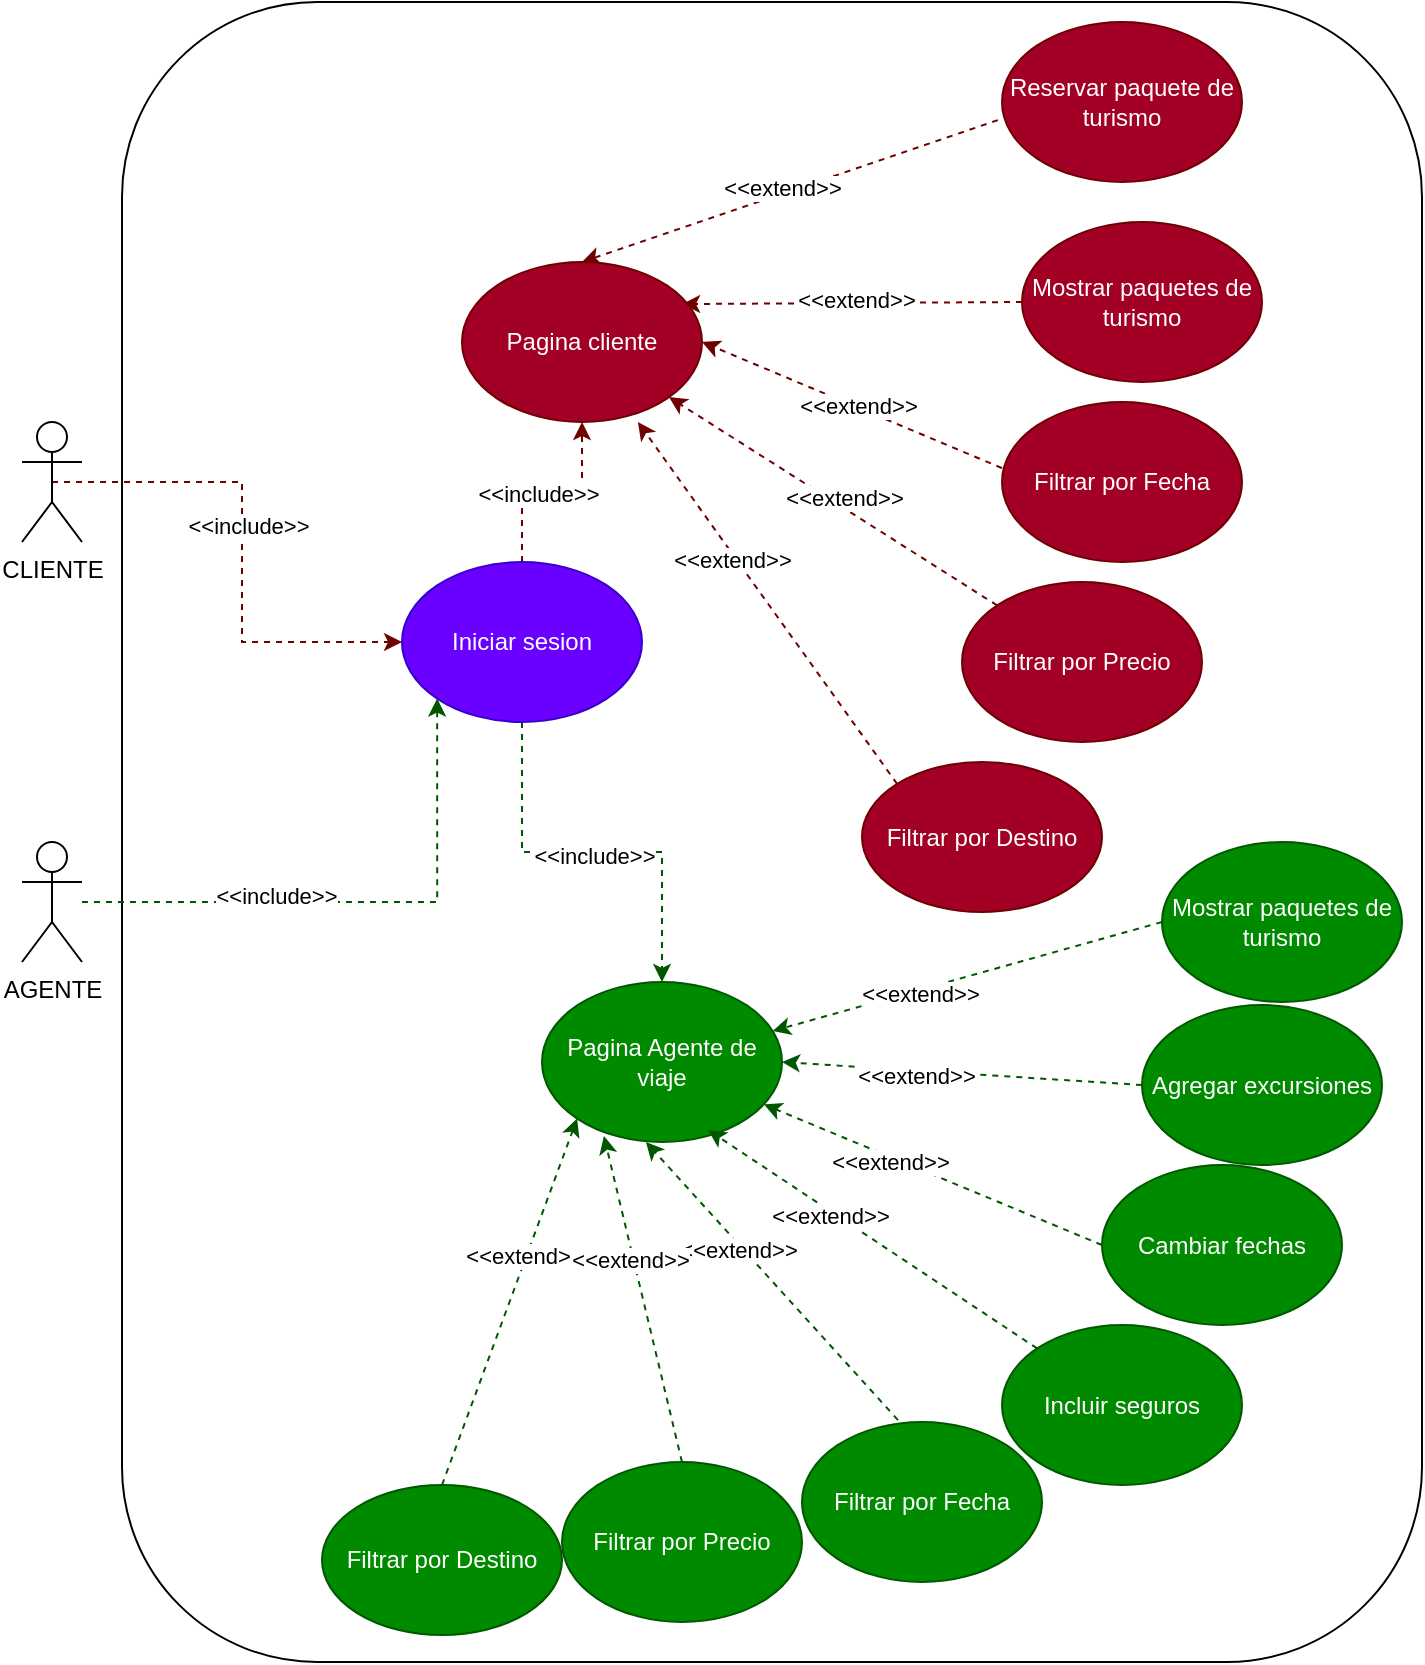 <mxfile version="26.2.2">
  <diagram id="C5RBs43oDa-KdzZeNtuy" name="Page-1">
    <mxGraphModel dx="1428" dy="2010" grid="1" gridSize="10" guides="1" tooltips="1" connect="1" arrows="1" fold="1" page="1" pageScale="1" pageWidth="827" pageHeight="1169" math="0" shadow="0">
      <root>
        <mxCell id="WIyWlLk6GJQsqaUBKTNV-0" />
        <mxCell id="WIyWlLk6GJQsqaUBKTNV-1" parent="WIyWlLk6GJQsqaUBKTNV-0" />
        <mxCell id="GoG0LLquyc4yy0I-EByr-63" value="" style="rounded=1;whiteSpace=wrap;html=1;movable=0;resizable=0;rotatable=0;deletable=0;editable=0;locked=1;connectable=0;" parent="WIyWlLk6GJQsqaUBKTNV-1" vertex="1">
          <mxGeometry x="100" y="-20" width="650" height="830" as="geometry" />
        </mxCell>
        <mxCell id="GoG0LLquyc4yy0I-EByr-30" style="edgeStyle=orthogonalEdgeStyle;rounded=0;orthogonalLoop=1;jettySize=auto;html=1;dashed=1;fillColor=#a20025;strokeColor=#6F0000;movable=0;resizable=0;rotatable=0;deletable=0;editable=0;locked=1;connectable=0;" parent="WIyWlLk6GJQsqaUBKTNV-1" source="GoG0LLquyc4yy0I-EByr-3" target="GoG0LLquyc4yy0I-EByr-28" edge="1">
          <mxGeometry relative="1" as="geometry" />
        </mxCell>
        <mxCell id="GoG0LLquyc4yy0I-EByr-31" value="&amp;lt;&amp;lt;include&amp;gt;&amp;gt;" style="edgeLabel;html=1;align=center;verticalAlign=middle;resizable=0;points=[];movable=0;rotatable=0;deletable=0;editable=0;locked=1;connectable=0;" parent="GoG0LLquyc4yy0I-EByr-30" vertex="1" connectable="0">
          <mxGeometry x="-0.14" y="-1" relative="1" as="geometry">
            <mxPoint as="offset" />
          </mxGeometry>
        </mxCell>
        <mxCell id="GoG0LLquyc4yy0I-EByr-61" style="edgeStyle=orthogonalEdgeStyle;rounded=0;orthogonalLoop=1;jettySize=auto;html=1;entryX=0.5;entryY=0;entryDx=0;entryDy=0;dashed=1;fillColor=#008a00;strokeColor=#005700;movable=0;resizable=0;rotatable=0;deletable=0;editable=0;locked=1;connectable=0;" parent="WIyWlLk6GJQsqaUBKTNV-1" source="GoG0LLquyc4yy0I-EByr-3" target="GoG0LLquyc4yy0I-EByr-29" edge="1">
          <mxGeometry relative="1" as="geometry" />
        </mxCell>
        <mxCell id="GoG0LLquyc4yy0I-EByr-62" value="&amp;lt;&amp;lt;include&amp;gt;&amp;gt;" style="edgeLabel;html=1;align=center;verticalAlign=middle;resizable=0;points=[];movable=0;rotatable=0;deletable=0;editable=0;locked=1;connectable=0;" parent="GoG0LLquyc4yy0I-EByr-61" vertex="1" connectable="0">
          <mxGeometry x="0.01" y="-2" relative="1" as="geometry">
            <mxPoint as="offset" />
          </mxGeometry>
        </mxCell>
        <mxCell id="GoG0LLquyc4yy0I-EByr-3" value="Iniciar sesion" style="ellipse;whiteSpace=wrap;html=1;fillColor=#6a00ff;fontColor=#ffffff;strokeColor=#3700CC;movable=0;resizable=0;rotatable=0;deletable=0;editable=0;locked=1;connectable=0;" parent="WIyWlLk6GJQsqaUBKTNV-1" vertex="1">
          <mxGeometry x="240" y="260" width="120" height="80" as="geometry" />
        </mxCell>
        <mxCell id="GoG0LLquyc4yy0I-EByr-4" value="Reservar paquete de turismo" style="ellipse;whiteSpace=wrap;html=1;fillColor=#a20025;fontColor=#ffffff;strokeColor=#6F0000;movable=0;resizable=0;rotatable=0;deletable=0;editable=0;locked=1;connectable=0;" parent="WIyWlLk6GJQsqaUBKTNV-1" vertex="1">
          <mxGeometry x="540" y="-10" width="120" height="80" as="geometry" />
        </mxCell>
        <mxCell id="GoG0LLquyc4yy0I-EByr-15" style="edgeStyle=orthogonalEdgeStyle;rounded=0;orthogonalLoop=1;jettySize=auto;html=1;exitX=0.5;exitY=0.5;exitDx=0;exitDy=0;exitPerimeter=0;dashed=1;strokeColor=#6F0000;align=center;verticalAlign=middle;fontFamily=Helvetica;fontSize=11;fontColor=default;labelBackgroundColor=default;endArrow=classic;fillColor=#a20025;entryX=0;entryY=0.5;entryDx=0;entryDy=0;movable=0;resizable=0;rotatable=0;deletable=0;editable=0;locked=1;connectable=0;" parent="WIyWlLk6GJQsqaUBKTNV-1" source="GoG0LLquyc4yy0I-EByr-6" target="GoG0LLquyc4yy0I-EByr-3" edge="1">
          <mxGeometry relative="1" as="geometry" />
        </mxCell>
        <mxCell id="GoG0LLquyc4yy0I-EByr-22" value="&amp;lt;&amp;lt;include&amp;gt;&amp;gt;" style="edgeLabel;html=1;align=center;verticalAlign=middle;resizable=0;points=[];rounded=0;dashed=1;strokeColor=default;fontFamily=Helvetica;fontSize=11;fontColor=default;labelBackgroundColor=default;movable=0;rotatable=0;deletable=0;editable=0;locked=1;connectable=0;" parent="GoG0LLquyc4yy0I-EByr-15" vertex="1" connectable="0">
          <mxGeometry x="-0.086" y="3" relative="1" as="geometry">
            <mxPoint as="offset" />
          </mxGeometry>
        </mxCell>
        <mxCell id="GoG0LLquyc4yy0I-EByr-6" value="CLIENTE" style="shape=umlActor;verticalLabelPosition=bottom;verticalAlign=top;html=1;outlineConnect=0;movable=0;resizable=0;rotatable=0;deletable=0;editable=0;locked=1;connectable=0;" parent="WIyWlLk6GJQsqaUBKTNV-1" vertex="1">
          <mxGeometry x="50" y="190" width="30" height="60" as="geometry" />
        </mxCell>
        <mxCell id="GoG0LLquyc4yy0I-EByr-9" value="Mostrar paquetes de turismo" style="ellipse;whiteSpace=wrap;html=1;fillColor=#a20025;fontColor=#ffffff;strokeColor=#6F0000;movable=0;resizable=0;rotatable=0;deletable=0;editable=0;locked=1;connectable=0;" parent="WIyWlLk6GJQsqaUBKTNV-1" vertex="1">
          <mxGeometry x="550" y="90" width="120" height="80" as="geometry" />
        </mxCell>
        <mxCell id="GoG0LLquyc4yy0I-EByr-11" value="Filtrar por Fecha" style="ellipse;whiteSpace=wrap;html=1;fillColor=#a20025;fontColor=#ffffff;strokeColor=#6F0000;movable=0;resizable=0;rotatable=0;deletable=0;editable=0;locked=1;connectable=0;" parent="WIyWlLk6GJQsqaUBKTNV-1" vertex="1">
          <mxGeometry x="540" y="180" width="120" height="80" as="geometry" />
        </mxCell>
        <mxCell id="GoG0LLquyc4yy0I-EByr-12" value="Filtrar por Precio" style="ellipse;whiteSpace=wrap;html=1;fillColor=#a20025;fontColor=#ffffff;strokeColor=#6F0000;movable=0;resizable=0;rotatable=0;deletable=0;editable=0;locked=1;connectable=0;" parent="WIyWlLk6GJQsqaUBKTNV-1" vertex="1">
          <mxGeometry x="520" y="270" width="120" height="80" as="geometry" />
        </mxCell>
        <mxCell id="GoG0LLquyc4yy0I-EByr-13" value="Filtrar por Destino" style="ellipse;whiteSpace=wrap;html=1;fillColor=#a20025;fontColor=#ffffff;strokeColor=#6F0000;movable=0;resizable=0;rotatable=0;deletable=0;editable=0;locked=1;connectable=0;" parent="WIyWlLk6GJQsqaUBKTNV-1" vertex="1">
          <mxGeometry x="470" y="360" width="120" height="75" as="geometry" />
        </mxCell>
        <mxCell id="GoG0LLquyc4yy0I-EByr-17" value="" style="endArrow=classic;html=1;rounded=0;exitX=-0.017;exitY=0.613;exitDx=0;exitDy=0;exitPerimeter=0;entryX=0.5;entryY=0;entryDx=0;entryDy=0;dashed=1;strokeColor=#6F0000;align=center;verticalAlign=middle;fontFamily=Helvetica;fontSize=11;fontColor=default;labelBackgroundColor=default;fillColor=#a20025;movable=0;resizable=0;rotatable=0;deletable=0;editable=0;locked=1;connectable=0;" parent="WIyWlLk6GJQsqaUBKTNV-1" source="GoG0LLquyc4yy0I-EByr-4" target="GoG0LLquyc4yy0I-EByr-28" edge="1">
          <mxGeometry width="50" height="50" relative="1" as="geometry">
            <mxPoint x="390" y="360" as="sourcePoint" />
            <mxPoint x="440" y="310" as="targetPoint" />
          </mxGeometry>
        </mxCell>
        <mxCell id="GoG0LLquyc4yy0I-EByr-23" value="&amp;lt;&amp;lt;extend&amp;gt;&amp;gt;" style="edgeLabel;html=1;align=center;verticalAlign=middle;resizable=0;points=[];rounded=0;dashed=1;strokeColor=default;fontFamily=Helvetica;fontSize=11;fontColor=default;labelBackgroundColor=default;movable=0;rotatable=0;deletable=0;editable=0;locked=1;connectable=0;" parent="GoG0LLquyc4yy0I-EByr-17" vertex="1" connectable="0">
          <mxGeometry x="0.029" y="-3" relative="1" as="geometry">
            <mxPoint as="offset" />
          </mxGeometry>
        </mxCell>
        <mxCell id="GoG0LLquyc4yy0I-EByr-18" value="" style="endArrow=classic;html=1;rounded=0;entryX=0.917;entryY=0.263;entryDx=0;entryDy=0;exitX=0;exitY=0.5;exitDx=0;exitDy=0;entryPerimeter=0;dashed=1;strokeColor=#6F0000;align=center;verticalAlign=middle;fontFamily=Helvetica;fontSize=11;fontColor=default;labelBackgroundColor=default;fillColor=#a20025;movable=0;resizable=0;rotatable=0;deletable=0;editable=0;locked=1;connectable=0;" parent="WIyWlLk6GJQsqaUBKTNV-1" source="GoG0LLquyc4yy0I-EByr-9" target="GoG0LLquyc4yy0I-EByr-28" edge="1">
          <mxGeometry width="50" height="50" relative="1" as="geometry">
            <mxPoint x="390" y="360" as="sourcePoint" />
            <mxPoint x="440" y="310" as="targetPoint" />
          </mxGeometry>
        </mxCell>
        <mxCell id="GoG0LLquyc4yy0I-EByr-24" value="&amp;lt;&amp;lt;extend&amp;gt;&amp;gt;" style="edgeLabel;html=1;align=center;verticalAlign=middle;resizable=0;points=[];rounded=0;dashed=1;strokeColor=default;fontFamily=Helvetica;fontSize=11;fontColor=default;labelBackgroundColor=default;movable=0;rotatable=0;deletable=0;editable=0;locked=1;connectable=0;" parent="GoG0LLquyc4yy0I-EByr-18" vertex="1" connectable="0">
          <mxGeometry x="-0.015" y="-2" relative="1" as="geometry">
            <mxPoint as="offset" />
          </mxGeometry>
        </mxCell>
        <mxCell id="GoG0LLquyc4yy0I-EByr-19" value="" style="endArrow=classic;html=1;rounded=0;entryX=1;entryY=0.5;entryDx=0;entryDy=0;exitX=0;exitY=0.413;exitDx=0;exitDy=0;exitPerimeter=0;dashed=1;strokeColor=#6F0000;align=center;verticalAlign=middle;fontFamily=Helvetica;fontSize=11;fontColor=default;labelBackgroundColor=default;fillColor=#a20025;movable=0;resizable=0;rotatable=0;deletable=0;editable=0;locked=1;connectable=0;" parent="WIyWlLk6GJQsqaUBKTNV-1" source="GoG0LLquyc4yy0I-EByr-11" target="GoG0LLquyc4yy0I-EByr-28" edge="1">
          <mxGeometry width="50" height="50" relative="1" as="geometry">
            <mxPoint x="520" y="240" as="sourcePoint" />
            <mxPoint x="382" y="262" as="targetPoint" />
          </mxGeometry>
        </mxCell>
        <mxCell id="GoG0LLquyc4yy0I-EByr-25" value="&amp;lt;&amp;lt;extend&amp;gt;&amp;gt;" style="edgeLabel;html=1;align=center;verticalAlign=middle;resizable=0;points=[];rounded=0;dashed=1;strokeColor=default;fontFamily=Helvetica;fontSize=11;fontColor=default;labelBackgroundColor=default;movable=0;rotatable=0;deletable=0;editable=0;locked=1;connectable=0;" parent="GoG0LLquyc4yy0I-EByr-19" vertex="1" connectable="0">
          <mxGeometry x="-0.031" y="-1" relative="1" as="geometry">
            <mxPoint as="offset" />
          </mxGeometry>
        </mxCell>
        <mxCell id="GoG0LLquyc4yy0I-EByr-20" value="" style="endArrow=classic;html=1;rounded=0;exitX=0;exitY=0;exitDx=0;exitDy=0;dashed=1;strokeColor=#6F0000;align=center;verticalAlign=middle;fontFamily=Helvetica;fontSize=11;fontColor=default;labelBackgroundColor=default;fillColor=#a20025;movable=0;resizable=0;rotatable=0;deletable=0;editable=0;locked=1;connectable=0;" parent="WIyWlLk6GJQsqaUBKTNV-1" source="GoG0LLquyc4yy0I-EByr-12" target="GoG0LLquyc4yy0I-EByr-28" edge="1">
          <mxGeometry width="50" height="50" relative="1" as="geometry">
            <mxPoint x="530" y="250" as="sourcePoint" />
            <mxPoint x="392" y="272" as="targetPoint" />
          </mxGeometry>
        </mxCell>
        <mxCell id="GoG0LLquyc4yy0I-EByr-26" value="&amp;lt;&amp;lt;extend&amp;gt;&amp;gt;" style="edgeLabel;html=1;align=center;verticalAlign=middle;resizable=0;points=[];rounded=0;dashed=1;strokeColor=default;fontFamily=Helvetica;fontSize=11;fontColor=default;labelBackgroundColor=default;movable=0;rotatable=0;deletable=0;editable=0;locked=1;connectable=0;" parent="GoG0LLquyc4yy0I-EByr-20" vertex="1" connectable="0">
          <mxGeometry x="-0.026" y="-5" relative="1" as="geometry">
            <mxPoint y="1" as="offset" />
          </mxGeometry>
        </mxCell>
        <mxCell id="GoG0LLquyc4yy0I-EByr-21" value="" style="endArrow=classic;html=1;rounded=0;entryX=0.733;entryY=1;entryDx=0;entryDy=0;exitX=0;exitY=0;exitDx=0;exitDy=0;entryPerimeter=0;dashed=1;strokeColor=#6F0000;align=center;verticalAlign=middle;fontFamily=Helvetica;fontSize=11;fontColor=default;labelBackgroundColor=default;fillColor=#a20025;movable=0;resizable=0;rotatable=0;deletable=0;editable=0;locked=1;connectable=0;" parent="WIyWlLk6GJQsqaUBKTNV-1" source="GoG0LLquyc4yy0I-EByr-13" target="GoG0LLquyc4yy0I-EByr-28" edge="1">
          <mxGeometry width="50" height="50" relative="1" as="geometry">
            <mxPoint x="540" y="260" as="sourcePoint" />
            <mxPoint x="402" y="282" as="targetPoint" />
          </mxGeometry>
        </mxCell>
        <mxCell id="GoG0LLquyc4yy0I-EByr-27" value="&amp;lt;&amp;lt;extend&amp;gt;&amp;gt;" style="edgeLabel;html=1;align=center;verticalAlign=middle;resizable=0;points=[];rounded=0;dashed=1;strokeColor=default;fontFamily=Helvetica;fontSize=11;fontColor=default;labelBackgroundColor=default;movable=0;rotatable=0;deletable=0;editable=0;locked=1;connectable=0;" parent="GoG0LLquyc4yy0I-EByr-21" vertex="1" connectable="0">
          <mxGeometry x="0.251" y="2" relative="1" as="geometry">
            <mxPoint as="offset" />
          </mxGeometry>
        </mxCell>
        <mxCell id="GoG0LLquyc4yy0I-EByr-28" value="Pagina cliente" style="ellipse;whiteSpace=wrap;html=1;fillColor=#a20025;fontColor=#ffffff;strokeColor=#6F0000;movable=0;resizable=0;rotatable=0;deletable=0;editable=0;locked=1;connectable=0;" parent="WIyWlLk6GJQsqaUBKTNV-1" vertex="1">
          <mxGeometry x="270" y="110" width="120" height="80" as="geometry" />
        </mxCell>
        <mxCell id="GoG0LLquyc4yy0I-EByr-29" value="Pagina Agente de viaje" style="ellipse;whiteSpace=wrap;html=1;fillColor=#008a00;fontColor=#ffffff;strokeColor=#005700;movable=0;resizable=0;rotatable=0;deletable=0;editable=0;locked=1;connectable=0;" parent="WIyWlLk6GJQsqaUBKTNV-1" vertex="1">
          <mxGeometry x="310" y="470" width="120" height="80" as="geometry" />
        </mxCell>
        <mxCell id="GoG0LLquyc4yy0I-EByr-35" style="edgeStyle=orthogonalEdgeStyle;rounded=0;orthogonalLoop=1;jettySize=auto;html=1;entryX=0;entryY=1;entryDx=0;entryDy=0;dashed=1;strokeColor=#005700;align=center;verticalAlign=middle;fontFamily=Helvetica;fontSize=11;fontColor=default;labelBackgroundColor=default;endArrow=classic;fillColor=#008a00;movable=0;resizable=0;rotatable=0;deletable=0;editable=0;locked=1;connectable=0;" parent="WIyWlLk6GJQsqaUBKTNV-1" source="GoG0LLquyc4yy0I-EByr-33" target="GoG0LLquyc4yy0I-EByr-3" edge="1">
          <mxGeometry relative="1" as="geometry" />
        </mxCell>
        <mxCell id="GoG0LLquyc4yy0I-EByr-36" value="&amp;lt;&amp;lt;include&amp;gt;&amp;gt;" style="edgeLabel;html=1;align=center;verticalAlign=middle;resizable=0;points=[];rounded=0;dashed=1;strokeColor=default;fontFamily=Helvetica;fontSize=11;fontColor=default;labelBackgroundColor=default;movable=0;rotatable=0;deletable=0;editable=0;locked=1;connectable=0;" parent="GoG0LLquyc4yy0I-EByr-35" vertex="1" connectable="0">
          <mxGeometry x="-0.305" y="3" relative="1" as="geometry">
            <mxPoint as="offset" />
          </mxGeometry>
        </mxCell>
        <mxCell id="GoG0LLquyc4yy0I-EByr-33" value="AGENTE" style="shape=umlActor;verticalLabelPosition=bottom;verticalAlign=top;html=1;outlineConnect=0;movable=0;resizable=0;rotatable=0;deletable=0;editable=0;locked=1;connectable=0;" parent="WIyWlLk6GJQsqaUBKTNV-1" vertex="1">
          <mxGeometry x="50" y="400" width="30" height="60" as="geometry" />
        </mxCell>
        <mxCell id="GoG0LLquyc4yy0I-EByr-39" value="Agregar excursiones" style="ellipse;whiteSpace=wrap;html=1;fillColor=#008a00;fontColor=#ffffff;strokeColor=#005700;movable=0;resizable=0;rotatable=0;deletable=0;editable=0;locked=1;connectable=0;" parent="WIyWlLk6GJQsqaUBKTNV-1" vertex="1">
          <mxGeometry x="610" y="481.51" width="120" height="80" as="geometry" />
        </mxCell>
        <mxCell id="GoG0LLquyc4yy0I-EByr-40" value="Cambiar fechas" style="ellipse;whiteSpace=wrap;html=1;fillColor=#008a00;fontColor=#ffffff;strokeColor=#005700;movable=0;resizable=0;rotatable=0;deletable=0;editable=0;locked=1;connectable=0;" parent="WIyWlLk6GJQsqaUBKTNV-1" vertex="1">
          <mxGeometry x="590" y="561.51" width="120" height="80" as="geometry" />
        </mxCell>
        <mxCell id="GoG0LLquyc4yy0I-EByr-41" value="Incluir seguros" style="ellipse;whiteSpace=wrap;html=1;fillColor=#008a00;fontColor=#ffffff;strokeColor=#005700;movable=0;resizable=0;rotatable=0;deletable=0;editable=0;locked=1;connectable=0;" parent="WIyWlLk6GJQsqaUBKTNV-1" vertex="1">
          <mxGeometry x="540" y="641.51" width="120" height="80" as="geometry" />
        </mxCell>
        <mxCell id="GoG0LLquyc4yy0I-EByr-42" value="Mostrar paquetes de turismo" style="ellipse;whiteSpace=wrap;html=1;fillColor=#008a00;fontColor=#ffffff;strokeColor=#005700;movable=0;resizable=0;rotatable=0;deletable=0;editable=0;locked=1;connectable=0;" parent="WIyWlLk6GJQsqaUBKTNV-1" vertex="1">
          <mxGeometry x="620" y="400" width="120" height="80" as="geometry" />
        </mxCell>
        <mxCell id="GoG0LLquyc4yy0I-EByr-43" value="Filtrar por Fecha" style="ellipse;whiteSpace=wrap;html=1;fillColor=#008a00;fontColor=#ffffff;strokeColor=#005700;movable=0;resizable=0;rotatable=0;deletable=0;editable=0;locked=1;connectable=0;" parent="WIyWlLk6GJQsqaUBKTNV-1" vertex="1">
          <mxGeometry x="440" y="690" width="120" height="80" as="geometry" />
        </mxCell>
        <mxCell id="GoG0LLquyc4yy0I-EByr-44" value="Filtrar por Precio" style="ellipse;whiteSpace=wrap;html=1;fillColor=#008a00;fontColor=#ffffff;strokeColor=#005700;movable=0;resizable=0;rotatable=0;deletable=0;editable=0;locked=1;connectable=0;" parent="WIyWlLk6GJQsqaUBKTNV-1" vertex="1">
          <mxGeometry x="320" y="710" width="120" height="80" as="geometry" />
        </mxCell>
        <mxCell id="GoG0LLquyc4yy0I-EByr-45" value="Filtrar por Destino" style="ellipse;whiteSpace=wrap;html=1;fillColor=#008a00;fontColor=#ffffff;strokeColor=#005700;movable=0;resizable=0;rotatable=0;deletable=0;editable=0;locked=1;connectable=0;" parent="WIyWlLk6GJQsqaUBKTNV-1" vertex="1">
          <mxGeometry x="200" y="721.51" width="120" height="75" as="geometry" />
        </mxCell>
        <mxCell id="GoG0LLquyc4yy0I-EByr-47" value="" style="endArrow=classic;html=1;rounded=0;exitX=0;exitY=0.5;exitDx=0;exitDy=0;dashed=1;strokeColor=#005700;align=center;verticalAlign=middle;fontFamily=Helvetica;fontSize=11;fontColor=default;labelBackgroundColor=default;fillColor=#008a00;movable=0;resizable=0;rotatable=0;deletable=0;editable=0;locked=1;connectable=0;" parent="WIyWlLk6GJQsqaUBKTNV-1" source="GoG0LLquyc4yy0I-EByr-42" target="GoG0LLquyc4yy0I-EByr-29" edge="1">
          <mxGeometry width="50" height="50" relative="1" as="geometry">
            <mxPoint x="497" y="381" as="sourcePoint" />
            <mxPoint x="368" y="200" as="targetPoint" />
          </mxGeometry>
        </mxCell>
        <mxCell id="GoG0LLquyc4yy0I-EByr-48" value="&amp;lt;&amp;lt;extend&amp;gt;&amp;gt;" style="edgeLabel;html=1;align=center;verticalAlign=middle;resizable=0;points=[];rounded=0;dashed=1;strokeColor=default;fontFamily=Helvetica;fontSize=11;fontColor=default;labelBackgroundColor=default;movable=0;rotatable=0;deletable=0;editable=0;locked=1;connectable=0;" parent="GoG0LLquyc4yy0I-EByr-47" vertex="1" connectable="0">
          <mxGeometry x="0.251" y="2" relative="1" as="geometry">
            <mxPoint as="offset" />
          </mxGeometry>
        </mxCell>
        <mxCell id="GoG0LLquyc4yy0I-EByr-49" value="" style="endArrow=classic;html=1;rounded=0;entryX=1;entryY=0.5;entryDx=0;entryDy=0;exitX=0;exitY=0.5;exitDx=0;exitDy=0;dashed=1;strokeColor=#005700;align=center;verticalAlign=middle;fontFamily=Helvetica;fontSize=11;fontColor=default;labelBackgroundColor=default;fillColor=#008a00;movable=0;resizable=0;rotatable=0;deletable=0;editable=0;locked=1;connectable=0;" parent="WIyWlLk6GJQsqaUBKTNV-1" source="GoG0LLquyc4yy0I-EByr-39" target="GoG0LLquyc4yy0I-EByr-29" edge="1">
          <mxGeometry width="50" height="50" relative="1" as="geometry">
            <mxPoint x="507" y="391" as="sourcePoint" />
            <mxPoint x="378" y="210" as="targetPoint" />
          </mxGeometry>
        </mxCell>
        <mxCell id="GoG0LLquyc4yy0I-EByr-50" value="&amp;lt;&amp;lt;extend&amp;gt;&amp;gt;" style="edgeLabel;html=1;align=center;verticalAlign=middle;resizable=0;points=[];rounded=0;dashed=1;strokeColor=default;fontFamily=Helvetica;fontSize=11;fontColor=default;labelBackgroundColor=default;movable=0;rotatable=0;deletable=0;editable=0;locked=1;connectable=0;" parent="GoG0LLquyc4yy0I-EByr-49" vertex="1" connectable="0">
          <mxGeometry x="0.251" y="2" relative="1" as="geometry">
            <mxPoint as="offset" />
          </mxGeometry>
        </mxCell>
        <mxCell id="GoG0LLquyc4yy0I-EByr-51" value="" style="endArrow=classic;html=1;rounded=0;entryX=0;entryY=1;entryDx=0;entryDy=0;exitX=0.5;exitY=0;exitDx=0;exitDy=0;dashed=1;strokeColor=#005700;align=center;verticalAlign=middle;fontFamily=Helvetica;fontSize=11;fontColor=default;labelBackgroundColor=default;fillColor=#008a00;movable=0;resizable=0;rotatable=0;deletable=0;editable=0;locked=1;connectable=0;" parent="WIyWlLk6GJQsqaUBKTNV-1" source="GoG0LLquyc4yy0I-EByr-45" target="GoG0LLquyc4yy0I-EByr-29" edge="1">
          <mxGeometry width="50" height="50" relative="1" as="geometry">
            <mxPoint x="620" y="532" as="sourcePoint" />
            <mxPoint x="440" y="520" as="targetPoint" />
          </mxGeometry>
        </mxCell>
        <mxCell id="GoG0LLquyc4yy0I-EByr-52" value="&amp;lt;&amp;lt;extend&amp;gt;&amp;gt;" style="edgeLabel;html=1;align=center;verticalAlign=middle;resizable=0;points=[];rounded=0;dashed=1;strokeColor=default;fontFamily=Helvetica;fontSize=11;fontColor=default;labelBackgroundColor=default;movable=0;rotatable=0;deletable=0;editable=0;locked=1;connectable=0;" parent="GoG0LLquyc4yy0I-EByr-51" vertex="1" connectable="0">
          <mxGeometry x="0.251" y="2" relative="1" as="geometry">
            <mxPoint as="offset" />
          </mxGeometry>
        </mxCell>
        <mxCell id="GoG0LLquyc4yy0I-EByr-53" value="" style="endArrow=classic;html=1;rounded=0;exitX=0;exitY=0.5;exitDx=0;exitDy=0;dashed=1;strokeColor=#005700;align=center;verticalAlign=middle;fontFamily=Helvetica;fontSize=11;fontColor=default;labelBackgroundColor=default;fillColor=#008a00;movable=0;resizable=0;rotatable=0;deletable=0;editable=0;locked=1;connectable=0;" parent="WIyWlLk6GJQsqaUBKTNV-1" source="GoG0LLquyc4yy0I-EByr-40" target="GoG0LLquyc4yy0I-EByr-29" edge="1">
          <mxGeometry width="50" height="50" relative="1" as="geometry">
            <mxPoint x="630" y="542" as="sourcePoint" />
            <mxPoint x="450" y="530" as="targetPoint" />
          </mxGeometry>
        </mxCell>
        <mxCell id="GoG0LLquyc4yy0I-EByr-54" value="&amp;lt;&amp;lt;extend&amp;gt;&amp;gt;" style="edgeLabel;html=1;align=center;verticalAlign=middle;resizable=0;points=[];rounded=0;dashed=1;strokeColor=default;fontFamily=Helvetica;fontSize=11;fontColor=default;labelBackgroundColor=default;movable=0;rotatable=0;deletable=0;editable=0;locked=1;connectable=0;" parent="GoG0LLquyc4yy0I-EByr-53" vertex="1" connectable="0">
          <mxGeometry x="0.251" y="2" relative="1" as="geometry">
            <mxPoint as="offset" />
          </mxGeometry>
        </mxCell>
        <mxCell id="GoG0LLquyc4yy0I-EByr-55" value="" style="endArrow=classic;html=1;rounded=0;entryX=0.692;entryY=0.925;entryDx=0;entryDy=0;exitX=0;exitY=0;exitDx=0;exitDy=0;dashed=1;strokeColor=#005700;align=center;verticalAlign=middle;fontFamily=Helvetica;fontSize=11;fontColor=default;labelBackgroundColor=default;fillColor=#008a00;entryPerimeter=0;movable=0;resizable=0;rotatable=0;deletable=0;editable=0;locked=1;connectable=0;" parent="WIyWlLk6GJQsqaUBKTNV-1" source="GoG0LLquyc4yy0I-EByr-41" target="GoG0LLquyc4yy0I-EByr-29" edge="1">
          <mxGeometry width="50" height="50" relative="1" as="geometry">
            <mxPoint x="640" y="552" as="sourcePoint" />
            <mxPoint x="460" y="540" as="targetPoint" />
          </mxGeometry>
        </mxCell>
        <mxCell id="GoG0LLquyc4yy0I-EByr-56" value="&amp;lt;&amp;lt;extend&amp;gt;&amp;gt;" style="edgeLabel;html=1;align=center;verticalAlign=middle;resizable=0;points=[];rounded=0;dashed=1;strokeColor=default;fontFamily=Helvetica;fontSize=11;fontColor=default;labelBackgroundColor=default;movable=0;rotatable=0;deletable=0;editable=0;locked=1;connectable=0;" parent="GoG0LLquyc4yy0I-EByr-55" vertex="1" connectable="0">
          <mxGeometry x="0.251" y="2" relative="1" as="geometry">
            <mxPoint as="offset" />
          </mxGeometry>
        </mxCell>
        <mxCell id="GoG0LLquyc4yy0I-EByr-57" value="" style="endArrow=classic;html=1;rounded=0;entryX=0.433;entryY=1;entryDx=0;entryDy=0;exitX=0.4;exitY=-0.012;exitDx=0;exitDy=0;dashed=1;strokeColor=#005700;align=center;verticalAlign=middle;fontFamily=Helvetica;fontSize=11;fontColor=default;labelBackgroundColor=default;fillColor=#008a00;entryPerimeter=0;exitPerimeter=0;movable=0;resizable=0;rotatable=0;deletable=0;editable=0;locked=1;connectable=0;" parent="WIyWlLk6GJQsqaUBKTNV-1" source="GoG0LLquyc4yy0I-EByr-43" target="GoG0LLquyc4yy0I-EByr-29" edge="1">
          <mxGeometry width="50" height="50" relative="1" as="geometry">
            <mxPoint x="650" y="562" as="sourcePoint" />
            <mxPoint x="470" y="550" as="targetPoint" />
          </mxGeometry>
        </mxCell>
        <mxCell id="GoG0LLquyc4yy0I-EByr-58" value="&amp;lt;&amp;lt;extend&amp;gt;&amp;gt;" style="edgeLabel;html=1;align=center;verticalAlign=middle;resizable=0;points=[];rounded=0;dashed=1;strokeColor=default;fontFamily=Helvetica;fontSize=11;fontColor=default;labelBackgroundColor=default;movable=0;rotatable=0;deletable=0;editable=0;locked=1;connectable=0;" parent="GoG0LLquyc4yy0I-EByr-57" vertex="1" connectable="0">
          <mxGeometry x="0.251" y="2" relative="1" as="geometry">
            <mxPoint as="offset" />
          </mxGeometry>
        </mxCell>
        <mxCell id="GoG0LLquyc4yy0I-EByr-59" value="" style="endArrow=classic;html=1;rounded=0;entryX=0.258;entryY=0.963;entryDx=0;entryDy=0;exitX=0.5;exitY=0;exitDx=0;exitDy=0;dashed=1;strokeColor=#005700;align=center;verticalAlign=middle;fontFamily=Helvetica;fontSize=11;fontColor=default;labelBackgroundColor=default;fillColor=#008a00;entryPerimeter=0;movable=0;resizable=0;rotatable=0;deletable=0;editable=0;locked=1;connectable=0;" parent="WIyWlLk6GJQsqaUBKTNV-1" source="GoG0LLquyc4yy0I-EByr-44" target="GoG0LLquyc4yy0I-EByr-29" edge="1">
          <mxGeometry width="50" height="50" relative="1" as="geometry">
            <mxPoint x="660" y="572" as="sourcePoint" />
            <mxPoint x="480" y="560" as="targetPoint" />
          </mxGeometry>
        </mxCell>
        <mxCell id="GoG0LLquyc4yy0I-EByr-60" value="&amp;lt;&amp;lt;extend&amp;gt;&amp;gt;" style="edgeLabel;html=1;align=center;verticalAlign=middle;resizable=0;points=[];rounded=0;dashed=1;strokeColor=default;fontFamily=Helvetica;fontSize=11;fontColor=default;labelBackgroundColor=default;movable=0;rotatable=0;deletable=0;editable=0;locked=1;connectable=0;" parent="GoG0LLquyc4yy0I-EByr-59" vertex="1" connectable="0">
          <mxGeometry x="0.251" y="2" relative="1" as="geometry">
            <mxPoint as="offset" />
          </mxGeometry>
        </mxCell>
      </root>
    </mxGraphModel>
  </diagram>
</mxfile>
